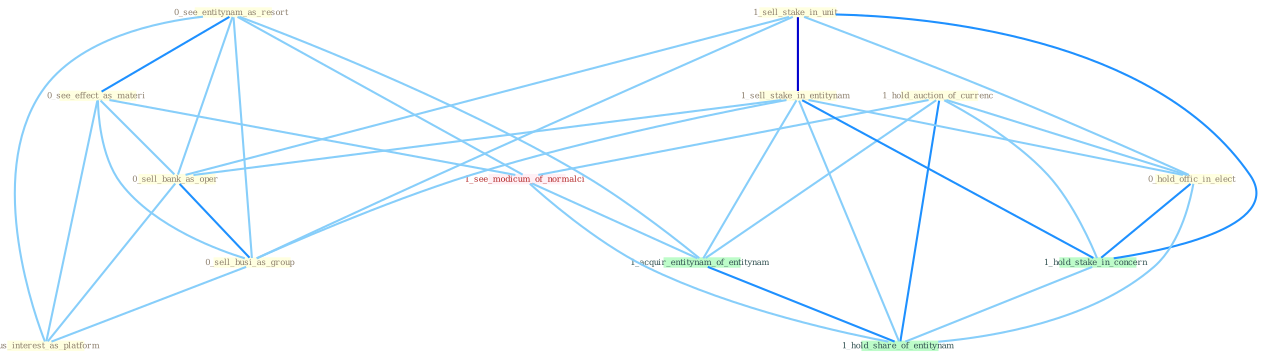 Graph G{ 
    node
    [shape=polygon,style=filled,width=.5,height=.06,color="#BDFCC9",fixedsize=true,fontsize=4,
    fontcolor="#2f4f4f"];
    {node
    [color="#ffffe0", fontcolor="#8b7d6b"] "0_see_entitynam_as_resort " "1_sell_stake_in_unit " "1_hold_auction_of_currenc " "1_sell_stake_in_entitynam " "0_see_effect_as_materi " "0_sell_bank_as_oper " "0_hold_offic_in_elect " "0_sell_busi_as_group " "0_us_interest_as_platform "}
{node [color="#fff0f5", fontcolor="#b22222"] "1_see_modicum_of_normalci "}
edge [color="#B0E2FF"];

	"0_see_entitynam_as_resort " -- "0_see_effect_as_materi " [w="2", color="#1e90ff" , len=0.8];
	"0_see_entitynam_as_resort " -- "0_sell_bank_as_oper " [w="1", color="#87cefa" ];
	"0_see_entitynam_as_resort " -- "0_sell_busi_as_group " [w="1", color="#87cefa" ];
	"0_see_entitynam_as_resort " -- "0_us_interest_as_platform " [w="1", color="#87cefa" ];
	"0_see_entitynam_as_resort " -- "1_see_modicum_of_normalci " [w="1", color="#87cefa" ];
	"0_see_entitynam_as_resort " -- "1_acquir_entitynam_of_entitynam " [w="1", color="#87cefa" ];
	"1_sell_stake_in_unit " -- "1_sell_stake_in_entitynam " [w="3", color="#0000cd" , len=0.6];
	"1_sell_stake_in_unit " -- "0_sell_bank_as_oper " [w="1", color="#87cefa" ];
	"1_sell_stake_in_unit " -- "0_hold_offic_in_elect " [w="1", color="#87cefa" ];
	"1_sell_stake_in_unit " -- "0_sell_busi_as_group " [w="1", color="#87cefa" ];
	"1_sell_stake_in_unit " -- "1_hold_stake_in_concern " [w="2", color="#1e90ff" , len=0.8];
	"1_hold_auction_of_currenc " -- "0_hold_offic_in_elect " [w="1", color="#87cefa" ];
	"1_hold_auction_of_currenc " -- "1_hold_stake_in_concern " [w="1", color="#87cefa" ];
	"1_hold_auction_of_currenc " -- "1_see_modicum_of_normalci " [w="1", color="#87cefa" ];
	"1_hold_auction_of_currenc " -- "1_acquir_entitynam_of_entitynam " [w="1", color="#87cefa" ];
	"1_hold_auction_of_currenc " -- "1_hold_share_of_entitynam " [w="2", color="#1e90ff" , len=0.8];
	"1_sell_stake_in_entitynam " -- "0_sell_bank_as_oper " [w="1", color="#87cefa" ];
	"1_sell_stake_in_entitynam " -- "0_hold_offic_in_elect " [w="1", color="#87cefa" ];
	"1_sell_stake_in_entitynam " -- "0_sell_busi_as_group " [w="1", color="#87cefa" ];
	"1_sell_stake_in_entitynam " -- "1_hold_stake_in_concern " [w="2", color="#1e90ff" , len=0.8];
	"1_sell_stake_in_entitynam " -- "1_acquir_entitynam_of_entitynam " [w="1", color="#87cefa" ];
	"1_sell_stake_in_entitynam " -- "1_hold_share_of_entitynam " [w="1", color="#87cefa" ];
	"0_see_effect_as_materi " -- "0_sell_bank_as_oper " [w="1", color="#87cefa" ];
	"0_see_effect_as_materi " -- "0_sell_busi_as_group " [w="1", color="#87cefa" ];
	"0_see_effect_as_materi " -- "0_us_interest_as_platform " [w="1", color="#87cefa" ];
	"0_see_effect_as_materi " -- "1_see_modicum_of_normalci " [w="1", color="#87cefa" ];
	"0_sell_bank_as_oper " -- "0_sell_busi_as_group " [w="2", color="#1e90ff" , len=0.8];
	"0_sell_bank_as_oper " -- "0_us_interest_as_platform " [w="1", color="#87cefa" ];
	"0_hold_offic_in_elect " -- "1_hold_stake_in_concern " [w="2", color="#1e90ff" , len=0.8];
	"0_hold_offic_in_elect " -- "1_hold_share_of_entitynam " [w="1", color="#87cefa" ];
	"0_sell_busi_as_group " -- "0_us_interest_as_platform " [w="1", color="#87cefa" ];
	"1_hold_stake_in_concern " -- "1_hold_share_of_entitynam " [w="1", color="#87cefa" ];
	"1_see_modicum_of_normalci " -- "1_acquir_entitynam_of_entitynam " [w="1", color="#87cefa" ];
	"1_see_modicum_of_normalci " -- "1_hold_share_of_entitynam " [w="1", color="#87cefa" ];
	"1_acquir_entitynam_of_entitynam " -- "1_hold_share_of_entitynam " [w="2", color="#1e90ff" , len=0.8];
}